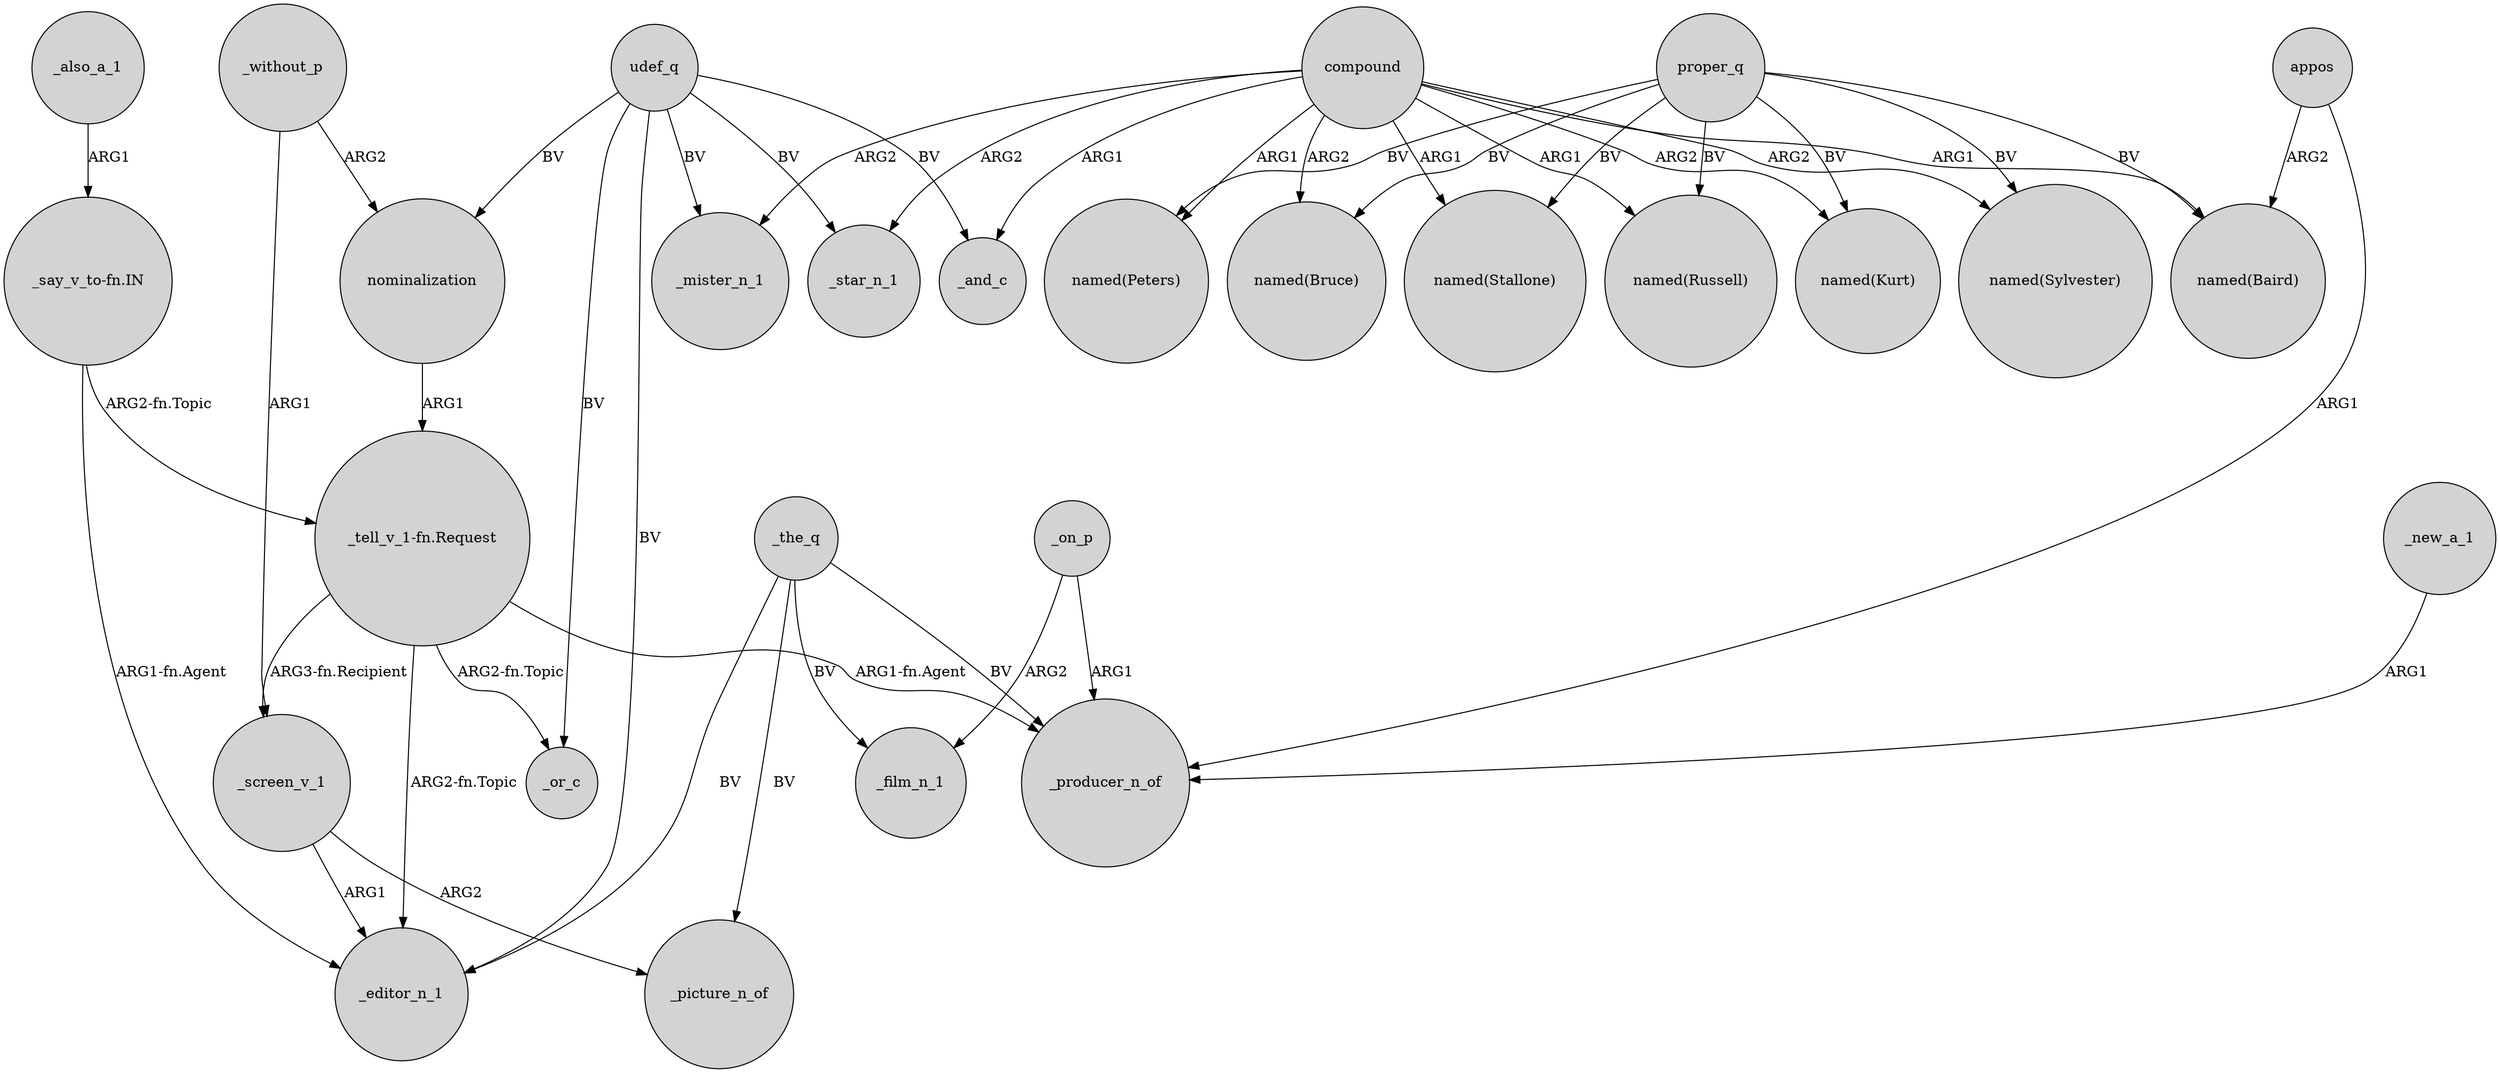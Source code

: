 digraph {
	node [shape=circle style=filled]
	_the_q -> _producer_n_of [label=BV]
	"_say_v_to-fn.IN" -> _editor_n_1 [label="ARG1-fn.Agent"]
	_also_a_1 -> "_say_v_to-fn.IN" [label=ARG1]
	compound -> "named(Bruce)" [label=ARG2]
	"_tell_v_1-fn.Request" -> _producer_n_of [label="ARG1-fn.Agent"]
	_on_p -> _producer_n_of [label=ARG1]
	compound -> _star_n_1 [label=ARG2]
	proper_q -> "named(Peters)" [label=BV]
	compound -> _mister_n_1 [label=ARG2]
	proper_q -> "named(Stallone)" [label=BV]
	_on_p -> _film_n_1 [label=ARG2]
	udef_q -> _mister_n_1 [label=BV]
	proper_q -> "named(Bruce)" [label=BV]
	compound -> "named(Peters)" [label=ARG1]
	_screen_v_1 -> _editor_n_1 [label=ARG1]
	appos -> "named(Baird)" [label=ARG2]
	_new_a_1 -> _producer_n_of [label=ARG1]
	udef_q -> _or_c [label=BV]
	compound -> "named(Russell)" [label=ARG1]
	_screen_v_1 -> _picture_n_of [label=ARG2]
	_the_q -> _film_n_1 [label=BV]
	proper_q -> "named(Kurt)" [label=BV]
	compound -> _and_c [label=ARG1]
	"_tell_v_1-fn.Request" -> _editor_n_1 [label="ARG2-fn.Topic"]
	compound -> "named(Sylvester)" [label=ARG2]
	udef_q -> nominalization [label=BV]
	compound -> "named(Stallone)" [label=ARG1]
	udef_q -> _star_n_1 [label=BV]
	_the_q -> _editor_n_1 [label=BV]
	_without_p -> nominalization [label=ARG2]
	udef_q -> _editor_n_1 [label=BV]
	proper_q -> "named(Baird)" [label=BV]
	nominalization -> "_tell_v_1-fn.Request" [label=ARG1]
	proper_q -> "named(Russell)" [label=BV]
	appos -> _producer_n_of [label=ARG1]
	_the_q -> _picture_n_of [label=BV]
	"_tell_v_1-fn.Request" -> _or_c [label="ARG2-fn.Topic"]
	_without_p -> _screen_v_1 [label=ARG1]
	compound -> "named(Kurt)" [label=ARG2]
	udef_q -> _and_c [label=BV]
	"_say_v_to-fn.IN" -> "_tell_v_1-fn.Request" [label="ARG2-fn.Topic"]
	compound -> "named(Baird)" [label=ARG1]
	"_tell_v_1-fn.Request" -> _screen_v_1 [label="ARG3-fn.Recipient"]
	proper_q -> "named(Sylvester)" [label=BV]
}
